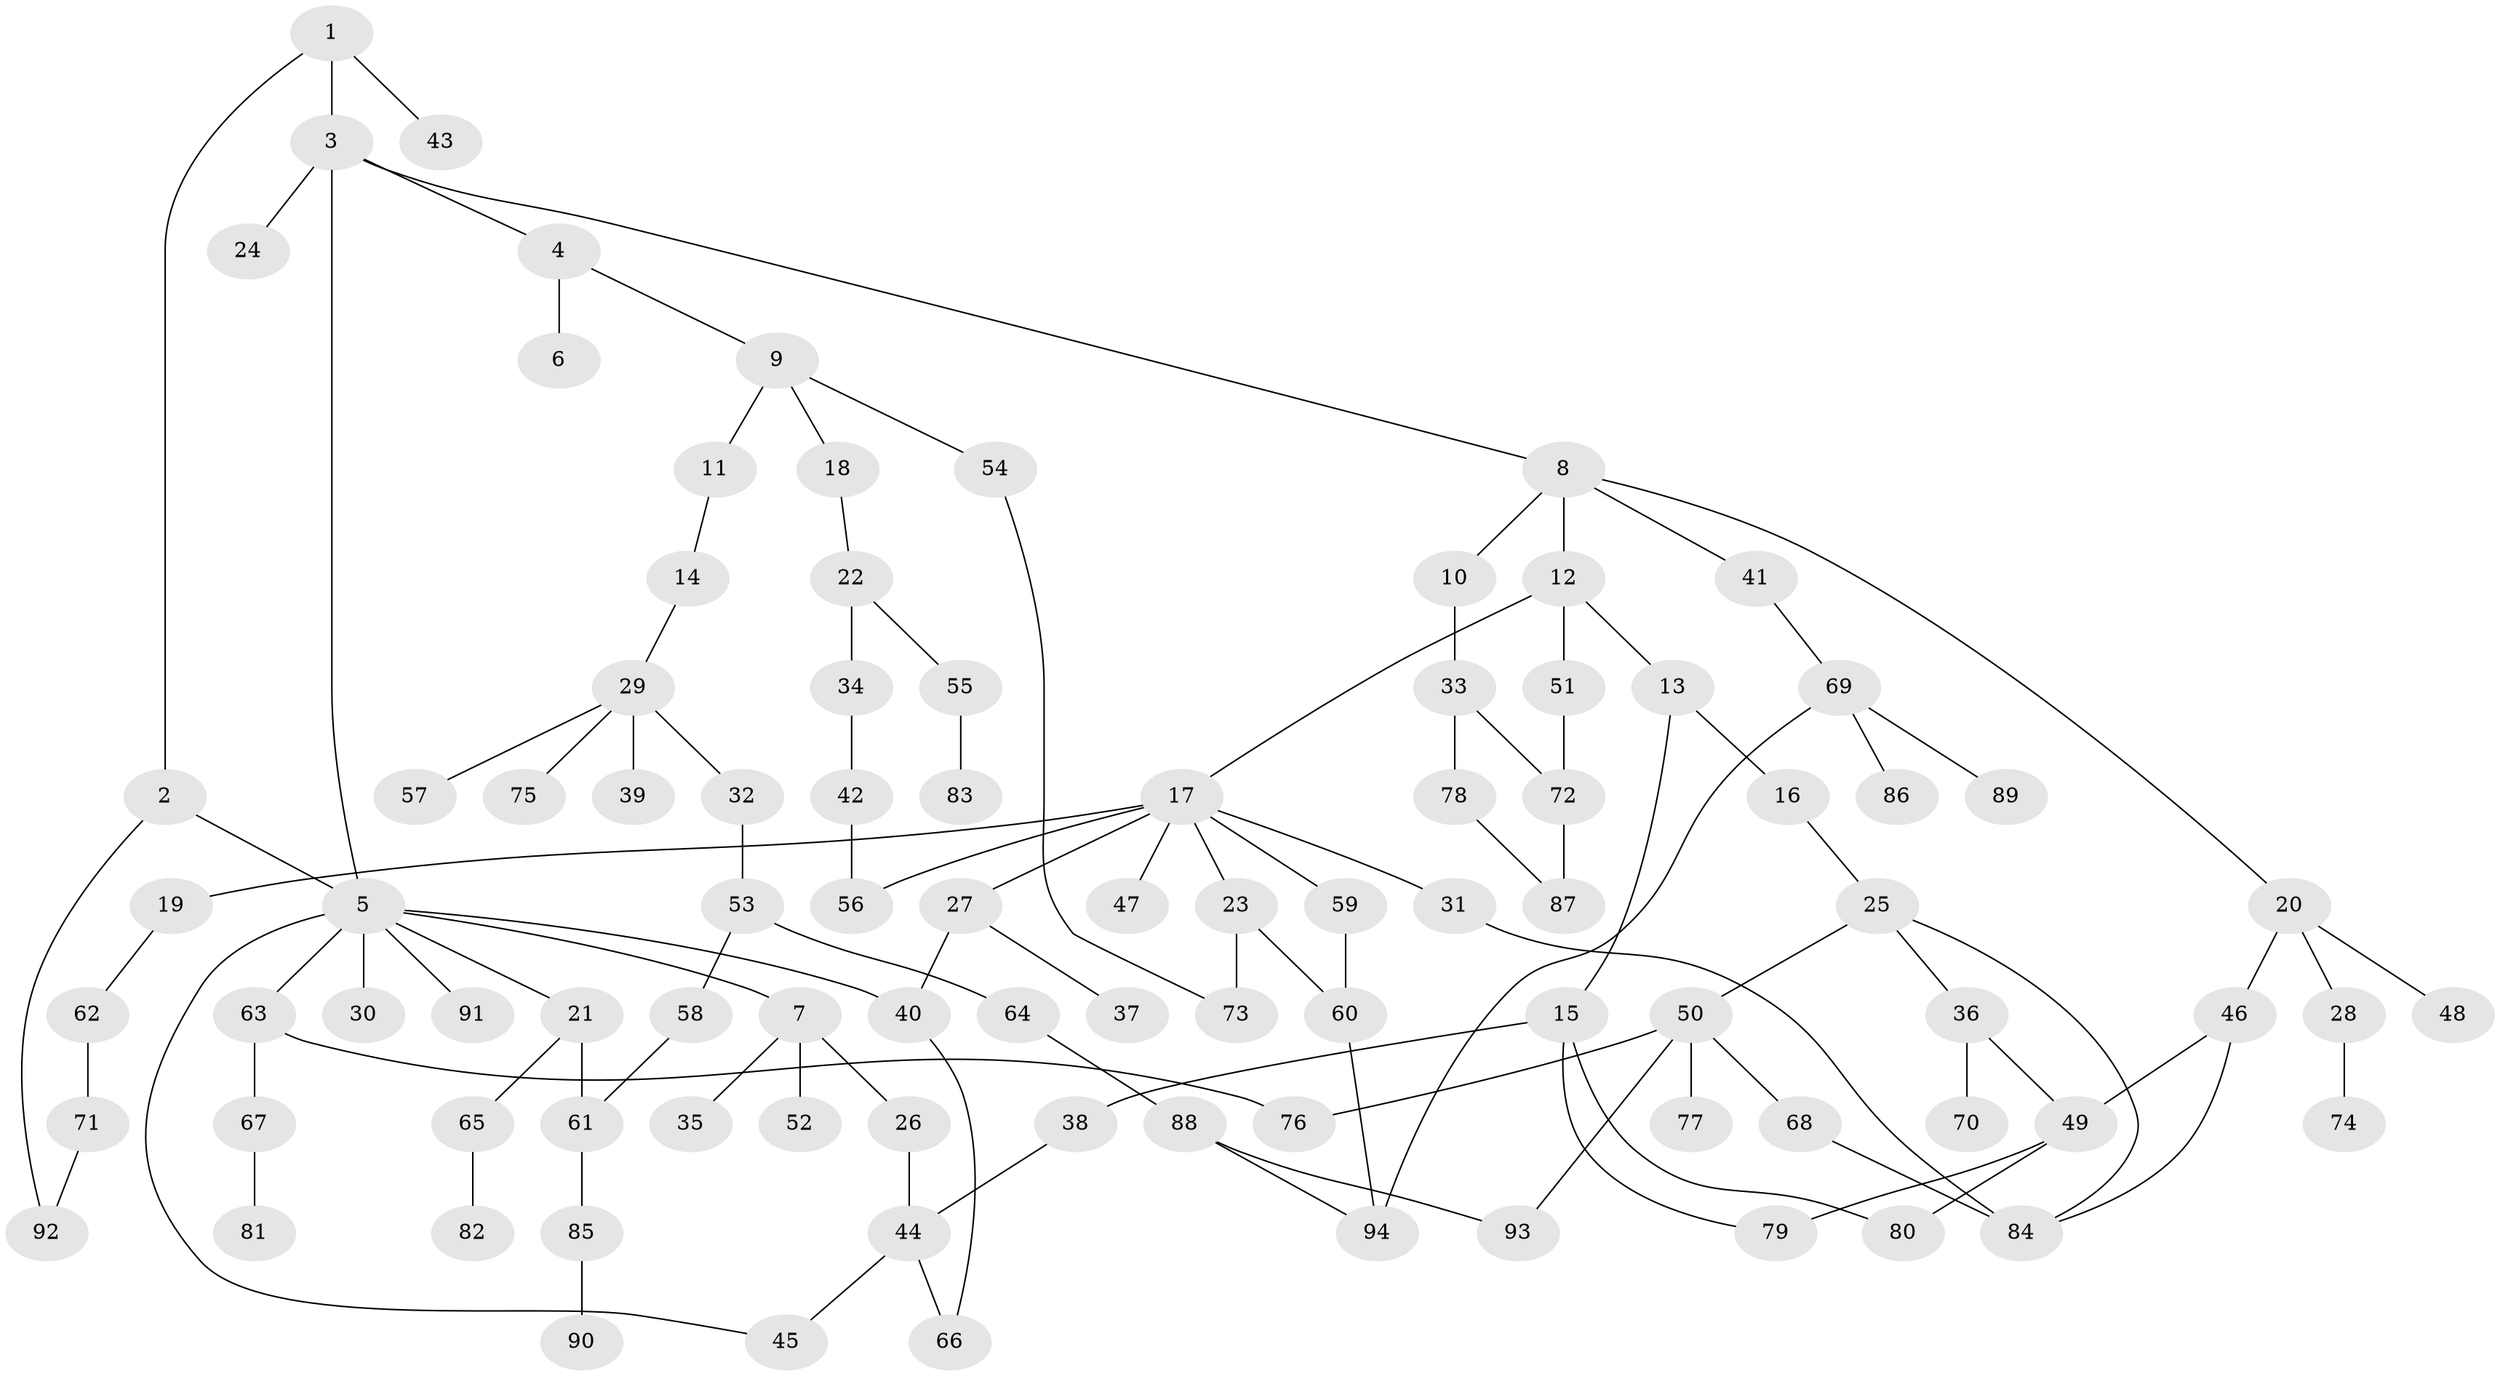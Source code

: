 // coarse degree distribution, {4: 0.15517241379310345, 3: 0.27586206896551724, 8: 0.034482758620689655, 1: 0.25862068965517243, 5: 0.05172413793103448, 2: 0.22413793103448276}
// Generated by graph-tools (version 1.1) at 2025/41/03/06/25 10:41:29]
// undirected, 94 vertices, 115 edges
graph export_dot {
graph [start="1"]
  node [color=gray90,style=filled];
  1;
  2;
  3;
  4;
  5;
  6;
  7;
  8;
  9;
  10;
  11;
  12;
  13;
  14;
  15;
  16;
  17;
  18;
  19;
  20;
  21;
  22;
  23;
  24;
  25;
  26;
  27;
  28;
  29;
  30;
  31;
  32;
  33;
  34;
  35;
  36;
  37;
  38;
  39;
  40;
  41;
  42;
  43;
  44;
  45;
  46;
  47;
  48;
  49;
  50;
  51;
  52;
  53;
  54;
  55;
  56;
  57;
  58;
  59;
  60;
  61;
  62;
  63;
  64;
  65;
  66;
  67;
  68;
  69;
  70;
  71;
  72;
  73;
  74;
  75;
  76;
  77;
  78;
  79;
  80;
  81;
  82;
  83;
  84;
  85;
  86;
  87;
  88;
  89;
  90;
  91;
  92;
  93;
  94;
  1 -- 2;
  1 -- 3;
  1 -- 43;
  2 -- 5;
  2 -- 92;
  3 -- 4;
  3 -- 8;
  3 -- 24;
  3 -- 5;
  4 -- 6;
  4 -- 9;
  5 -- 7;
  5 -- 21;
  5 -- 30;
  5 -- 40;
  5 -- 63;
  5 -- 91;
  5 -- 45;
  7 -- 26;
  7 -- 35;
  7 -- 52;
  8 -- 10;
  8 -- 12;
  8 -- 20;
  8 -- 41;
  9 -- 11;
  9 -- 18;
  9 -- 54;
  10 -- 33;
  11 -- 14;
  12 -- 13;
  12 -- 17;
  12 -- 51;
  13 -- 15;
  13 -- 16;
  14 -- 29;
  15 -- 38;
  15 -- 79;
  15 -- 80;
  16 -- 25;
  17 -- 19;
  17 -- 23;
  17 -- 27;
  17 -- 31;
  17 -- 47;
  17 -- 56;
  17 -- 59;
  18 -- 22;
  19 -- 62;
  20 -- 28;
  20 -- 46;
  20 -- 48;
  21 -- 61;
  21 -- 65;
  22 -- 34;
  22 -- 55;
  23 -- 73;
  23 -- 60;
  25 -- 36;
  25 -- 50;
  25 -- 84;
  26 -- 44;
  27 -- 37;
  27 -- 40;
  28 -- 74;
  29 -- 32;
  29 -- 39;
  29 -- 57;
  29 -- 75;
  31 -- 84;
  32 -- 53;
  33 -- 72;
  33 -- 78;
  34 -- 42;
  36 -- 49;
  36 -- 70;
  38 -- 44;
  40 -- 66;
  41 -- 69;
  42 -- 56;
  44 -- 45;
  44 -- 66;
  46 -- 49;
  46 -- 84;
  49 -- 79;
  49 -- 80;
  50 -- 68;
  50 -- 77;
  50 -- 76;
  50 -- 93;
  51 -- 72;
  53 -- 58;
  53 -- 64;
  54 -- 73;
  55 -- 83;
  58 -- 61;
  59 -- 60;
  60 -- 94;
  61 -- 85;
  62 -- 71;
  63 -- 67;
  63 -- 76;
  64 -- 88;
  65 -- 82;
  67 -- 81;
  68 -- 84;
  69 -- 86;
  69 -- 89;
  69 -- 94;
  71 -- 92;
  72 -- 87;
  78 -- 87;
  85 -- 90;
  88 -- 93;
  88 -- 94;
}
